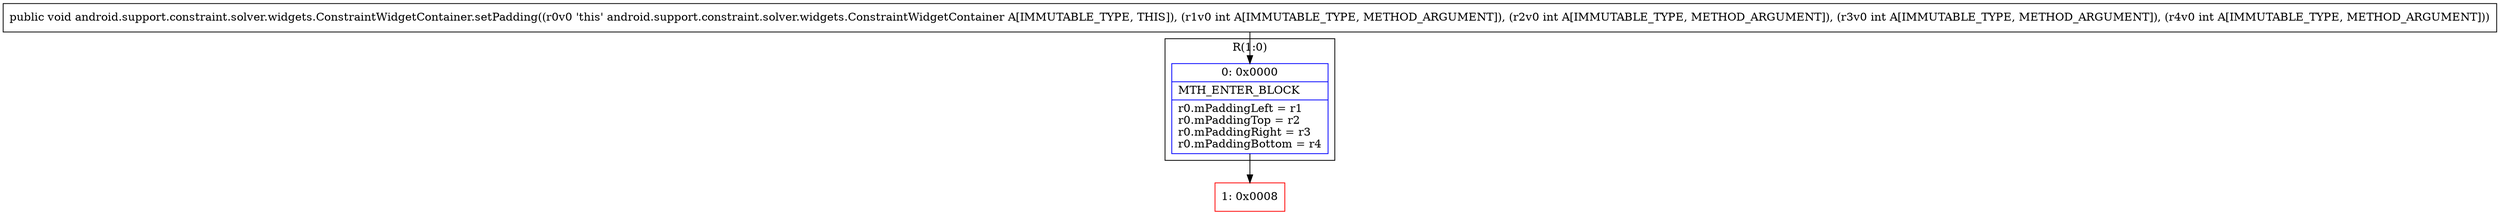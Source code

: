 digraph "CFG forandroid.support.constraint.solver.widgets.ConstraintWidgetContainer.setPadding(IIII)V" {
subgraph cluster_Region_1105602239 {
label = "R(1:0)";
node [shape=record,color=blue];
Node_0 [shape=record,label="{0\:\ 0x0000|MTH_ENTER_BLOCK\l|r0.mPaddingLeft = r1\lr0.mPaddingTop = r2\lr0.mPaddingRight = r3\lr0.mPaddingBottom = r4\l}"];
}
Node_1 [shape=record,color=red,label="{1\:\ 0x0008}"];
MethodNode[shape=record,label="{public void android.support.constraint.solver.widgets.ConstraintWidgetContainer.setPadding((r0v0 'this' android.support.constraint.solver.widgets.ConstraintWidgetContainer A[IMMUTABLE_TYPE, THIS]), (r1v0 int A[IMMUTABLE_TYPE, METHOD_ARGUMENT]), (r2v0 int A[IMMUTABLE_TYPE, METHOD_ARGUMENT]), (r3v0 int A[IMMUTABLE_TYPE, METHOD_ARGUMENT]), (r4v0 int A[IMMUTABLE_TYPE, METHOD_ARGUMENT])) }"];
MethodNode -> Node_0;
Node_0 -> Node_1;
}

